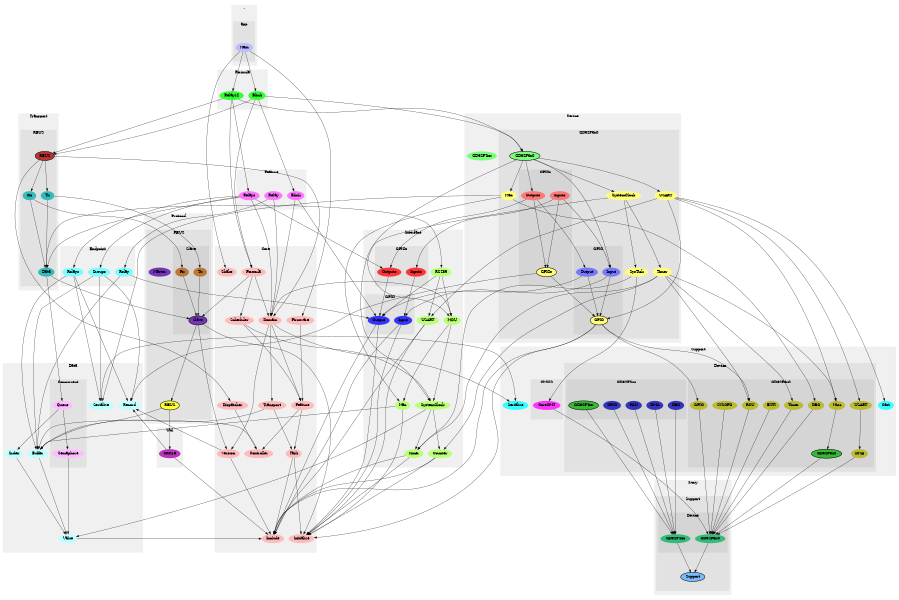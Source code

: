 digraph G {
size="6,4";
ratio="fill";
subgraph cluster_0 {
label=".";
color="#0000000F";
style="filled";
subgraph cluster_1 {
label="app";
color="#0000000F";
style="filled";
u0[label="Main",style="filled",fillcolor="#bbbbff",penwidth="0"];

}

}
subgraph cluster_2 {
label="Core";
color="#0000000F";
style="filled";
u3[label="Include",style="filled",fillcolor="#ffbbbb",penwidth="0"];
u4[label="Scheduler",style="filled",fillcolor="#ffbbbb",penwidth="0"];
u5[label="Firmware",style="filled",fillcolor="#ffbbbb",penwidth="0"];
u6[label="Initialize",style="filled",fillcolor="#ffbbbb",penwidth="0"];
u7[label="Transport",style="filled",fillcolor="#ffbbbb",penwidth="0"];
u8[label="Formula",style="filled",fillcolor="#ffbbbb",penwidth="0"];
u9[label="Domain",style="filled",fillcolor="#ffbbbb",penwidth="0"];
u10[label="Version",style="filled",fillcolor="#ffbbbb",penwidth="0"];
u11[label="Controller",style="filled",fillcolor="#ffbbbb",penwidth="0"];
u12[label="Task",style="filled",fillcolor="#ffbbbb",penwidth="0"];
u13[label="Dispatcher",style="filled",fillcolor="#ffbbbb",penwidth="0"];
u14[label="Feature",style="filled",fillcolor="#ffbbbb",penwidth="0"];
u15[label="Shake",style="filled",fillcolor="#ffbbbb",penwidth="0"];

}
subgraph cluster_3 {
label="Data";
color="#0000000F";
style="filled";
u16[label="Record",style="filled",fillcolor="#bbffff",penwidth="0"];
u17[label="Buffer",style="filled",fillcolor="#bbffff",penwidth="0"];
u18[label="Value",style="filled",fillcolor="#bbffff",penwidth="0"];
u19[label="Index",style="filled",fillcolor="#bbffff",penwidth="0"];
u22[label="Serialize",style="filled",fillcolor="#bbffff",penwidth="0"];
subgraph cluster_4 {
label="Concurrent";
color="#0000000F";
style="filled";
u20[label="Queue",style="filled",fillcolor="#ffbbff",penwidth="0"];
u21[label="Semaphore",style="filled",fillcolor="#ffbbff",penwidth="0"];

}

}
subgraph cluster_5 {
label="Device";
color="#0000000F";
style="filled";
u23[label="GD32F4xx",style="filled",fillcolor="#77ff77",penwidth="0"];
subgraph cluster_6 {
label="GD32F3x0";
color="#0000000F";
style="filled";
u35[label="GD32F3x0",style="filled,bold",fillcolor="#77ff77"];
u25[label="Mac",style="filled",fillcolor="#ffff77",penwidth="0"];
u29[label="SysTick",style="filled",fillcolor="#ffff77",penwidth="0"];
u30[label="SystemClock",style="filled",fillcolor="#ffff77",penwidth="0"];
u33[label="USART",style="filled",fillcolor="#ffff77",penwidth="0"];
u34[label="Timer",style="filled",fillcolor="#ffff77",penwidth="0"];
subgraph cluster_7 {
label="GPIO";
color="#0000000F";
style="filled";
u24[label="GPIO",style="filled,bold",fillcolor="#ffff77"];
u31[label="Input",style="filled",fillcolor="#7777ff",penwidth="0"];
u32[label="Output",style="filled",fillcolor="#7777ff",penwidth="0"];

}
subgraph cluster_8 {
label="GPIOs";
color="#0000000F";
style="filled";
u28[label="GPIOs",style="filled,bold",fillcolor="#ffff77"];
u26[label="Inputs",style="filled",fillcolor="#ff7777",penwidth="0"];
u27[label="Outputs",style="filled",fillcolor="#ff7777",penwidth="0"];

}

}

}
subgraph cluster_9 {
label="Endpoint";
color="#0000000F";
style="filled";
u36[label="Relay",style="filled",fillcolor="#77ffff",penwidth="0"];
u37[label="Groups",style="filled",fillcolor="#77ffff",penwidth="0"];
u38[label="Relays",style="filled",fillcolor="#77ffff",penwidth="0"];

}
subgraph cluster_10 {
label="Feature";
color="#0000000F";
style="filled";
u39[label="Relay",style="filled",fillcolor="#ff77ff",penwidth="0"];
u40[label="Relays",style="filled",fillcolor="#ff77ff",penwidth="0"];
u41[label="Blink",style="filled",fillcolor="#ff77ff",penwidth="0"];

}
subgraph cluster_11 {
label="Formula";
color="#0000000F";
style="filled";
u1[label="Relay12",style="filled",fillcolor="#33ff33",penwidth="0"];
u2[label="Blink",style="filled",fillcolor="#33ff33",penwidth="0"];

}
subgraph cluster_12 {
label="Interface";
color="#0000000F";
style="filled";
u42[label="MCU",style="filled",fillcolor="#bbff77",penwidth="0"];
u43[label="Mac",style="filled",fillcolor="#bbff77",penwidth="0"];
u44[label="Counter",style="filled",fillcolor="#bbff77",penwidth="0"];
u47[label="RS485",style="filled",fillcolor="#bbff77",penwidth="0"];
u48[label="SystemClock",style="filled",fillcolor="#bbff77",penwidth="0"];
u51[label="USART",style="filled",fillcolor="#bbff77",penwidth="0"];
u52[label="Timer",style="filled",fillcolor="#bbff77",penwidth="0"];
subgraph cluster_13 {
label="GPIO";
color="#0000000F";
style="filled";
u49[label="Input",style="filled",fillcolor="#3333ff",penwidth="0"];
u50[label="Output",style="filled",fillcolor="#3333ff",penwidth="0"];

}
subgraph cluster_14 {
label="GPIOs";
color="#0000000F";
style="filled";
u45[label="Inputs",style="filled",fillcolor="#ff3333",penwidth="0"];
u46[label="Outputs",style="filled",fillcolor="#ff3333",penwidth="0"];

}

}
subgraph cluster_15 {
label="Ivory";
color="#0000000F";
style="filled";
subgraph cluster_16 {
label="Support";
color="#0000000F";
style="filled";
u55[label="Support",style="filled,bold",fillcolor="#77bbff"];
subgraph cluster_17 {
label="Device";
color="#0000000F";
style="filled";
u53[label="GD32F4xx",style="filled",fillcolor="#33bb77",penwidth="0"];
u54[label="GD32F3x0",style="filled",fillcolor="#33bb77",penwidth="0"];

}

}

}
subgraph cluster_18 {
label="Protocol";
color="#0000000F";
style="filled";
subgraph cluster_19 {
label="RBUS";
color="#0000000F";
style="filled";
u60[label="RBUS",style="filled,bold",fillcolor="#ffff33"];
u57[label="Master",style="filled",fillcolor="#7733bb",penwidth="0"];
subgraph cluster_20 {
label="Slave";
color="#0000000F";
style="filled";
u56[label="Slave",style="filled,bold",fillcolor="#7733bb"];
u58[label="Tx",style="filled",fillcolor="#bb7733",penwidth="0"];
u59[label="Rx",style="filled",fillcolor="#bb7733",penwidth="0"];

}

}

}
subgraph cluster_21 {
label="Support";
color="#0000000F";
style="filled";
u62[label="Cast",style="filled",fillcolor="#33ffff",penwidth="0"];
u63[label="Serialize",style="filled",fillcolor="#33ffff",penwidth="0"];
subgraph cluster_22 {
label="CMSIS";
color="#0000000F";
style="filled";
u61[label="CoreCM4",style="filled",fillcolor="#ff33ff",penwidth="0"];

}
subgraph cluster_23 {
label="Device";
color="#0000000F";
style="filled";
subgraph cluster_24 {
label="GD32F3x0";
color="#0000000F";
style="filled";
u78[label="GD32F3x0",style="filled,bold",fillcolor="#33bb33"];
u69[label="GPIO",style="filled",fillcolor="#bbbb33",penwidth="0"];
u70[label="SYSCFG",style="filled",fillcolor="#bbbb33",penwidth="0"];
u71[label="RCU",style="filled",fillcolor="#bbbb33",penwidth="0"];
u72[label="EXTI",style="filled",fillcolor="#bbbb33",penwidth="0"];
u73[label="Misc",style="filled",fillcolor="#bbbb33",penwidth="0"];
u74[label="DMA",style="filled",fillcolor="#bbbb33",penwidth="0"];
u75[label="USART",style="filled",fillcolor="#bbbb33",penwidth="0"];
u76[label="Timer",style="filled",fillcolor="#bbbb33",penwidth="0"];
u77[label="DBG",style="filled",fillcolor="#bbbb33",penwidth="0"];

}
subgraph cluster_25 {
label="GD32F4xx";
color="#0000000F";
style="filled";
u64[label="GD32F4xx",style="filled,bold",fillcolor="#33bb33"];
u65[label="GPIO",style="filled",fillcolor="#3333bb",penwidth="0"];
u66[label="RCU",style="filled",fillcolor="#3333bb",penwidth="0"];
u67[label="DMA",style="filled",fillcolor="#3333bb",penwidth="0"];
u68[label="DBG",style="filled",fillcolor="#3333bb",penwidth="0"];

}

}

}
subgraph cluster_26 {
label="Transport";
color="#0000000F";
style="filled";
subgraph cluster_27 {
label="RBUS";
color="#0000000F";
style="filled";
u82[label="RBUS",style="filled,bold",fillcolor="#bb3333"];
u79[label="Data",style="filled",fillcolor="#33bbbb",penwidth="0"];
u80[label="Tx",style="filled",fillcolor="#33bbbb",penwidth="0"];
u81[label="Rx",style="filled",fillcolor="#33bbbb",penwidth="0"];

}

}
subgraph cluster_28 {
label="Util";
color="#0000000F";
style="filled";
u83[label="CRC16",style="filled",fillcolor="#bb33bb",penwidth="0"];

}
u0 -> u1;
u0 -> u2;
u0 -> u5;
u0 -> u15;
u1 -> u8;
u1 -> u35;
u1 -> u40;
u1 -> u82;
u2 -> u8;
u2 -> u35;
u2 -> u41;
u2 -> u82;
u4 -> u14;
u4 -> u48;
u5 -> u14;
u7 -> u12;
u7 -> u17;
u8 -> u4;
u8 -> u9;
u8 -> u56;
u9 -> u7;
u9 -> u10;
u9 -> u14;
u9 -> u42;
u9 -> u63;
u10 -> u3;
u10 -> u16;
u11 -> u17;
u12 -> u3;
u12 -> u6;
u13 -> u11;
u14 -> u11;
u14 -> u12;
u17 -> u18;
u18 -> u3;
u19 -> u18;
u20 -> u19;
u20 -> u21;
u21 -> u18;
u22 -> u63;
u24 -> u3;
u24 -> u6;
u24 -> u69;
u24 -> u71;
u25 -> u22;
u25 -> u43;
u25 -> u77;
u26 -> u28;
u26 -> u31;
u26 -> u45;
u27 -> u28;
u27 -> u32;
u27 -> u46;
u28 -> u16;
u28 -> u24;
u29 -> u52;
u29 -> u61;
u30 -> u29;
u30 -> u34;
u30 -> u48;
u31 -> u24;
u31 -> u49;
u32 -> u24;
u32 -> u50;
u33 -> u24;
u33 -> u51;
u33 -> u62;
u33 -> u73;
u33 -> u75;
u34 -> u44;
u34 -> u52;
u34 -> u71;
u34 -> u73;
u34 -> u76;
u35 -> u25;
u35 -> u27;
u35 -> u30;
u35 -> u31;
u35 -> u33;
u35 -> u42;
u36 -> u17;
u36 -> u50;
u37 -> u16;
u37 -> u17;
u37 -> u22;
u38 -> u16;
u38 -> u17;
u38 -> u22;
u39 -> u9;
u39 -> u36;
u40 -> u9;
u40 -> u37;
u40 -> u38;
u40 -> u46;
u40 -> u79;
u41 -> u9;
u41 -> u50;
u42 -> u43;
u42 -> u48;
u43 -> u6;
u43 -> u17;
u44 -> u3;
u44 -> u6;
u45 -> u49;
u46 -> u50;
u47 -> u42;
u47 -> u50;
u47 -> u51;
u48 -> u18;
u48 -> u44;
u48 -> u52;
u49 -> u3;
u49 -> u6;
u50 -> u3;
u50 -> u6;
u51 -> u3;
u51 -> u6;
u52 -> u3;
u52 -> u6;
u53 -> u55;
u54 -> u55;
u56 -> u6;
u56 -> u10;
u56 -> u60;
u58 -> u56;
u59 -> u56;
u60 -> u17;
u60 -> u83;
u61 -> u54;
u64 -> u53;
u65 -> u53;
u66 -> u53;
u67 -> u53;
u68 -> u53;
u69 -> u54;
u70 -> u54;
u71 -> u54;
u72 -> u54;
u73 -> u78;
u74 -> u54;
u75 -> u74;
u76 -> u54;
u77 -> u54;
u78 -> u54;
u79 -> u20;
u79 -> u47;
u79 -> u56;
u80 -> u58;
u80 -> u79;
u81 -> u59;
u81 -> u79;
u82 -> u9;
u82 -> u13;
u82 -> u80;
u82 -> u81;
u83 -> u3;
u83 -> u16;

}
